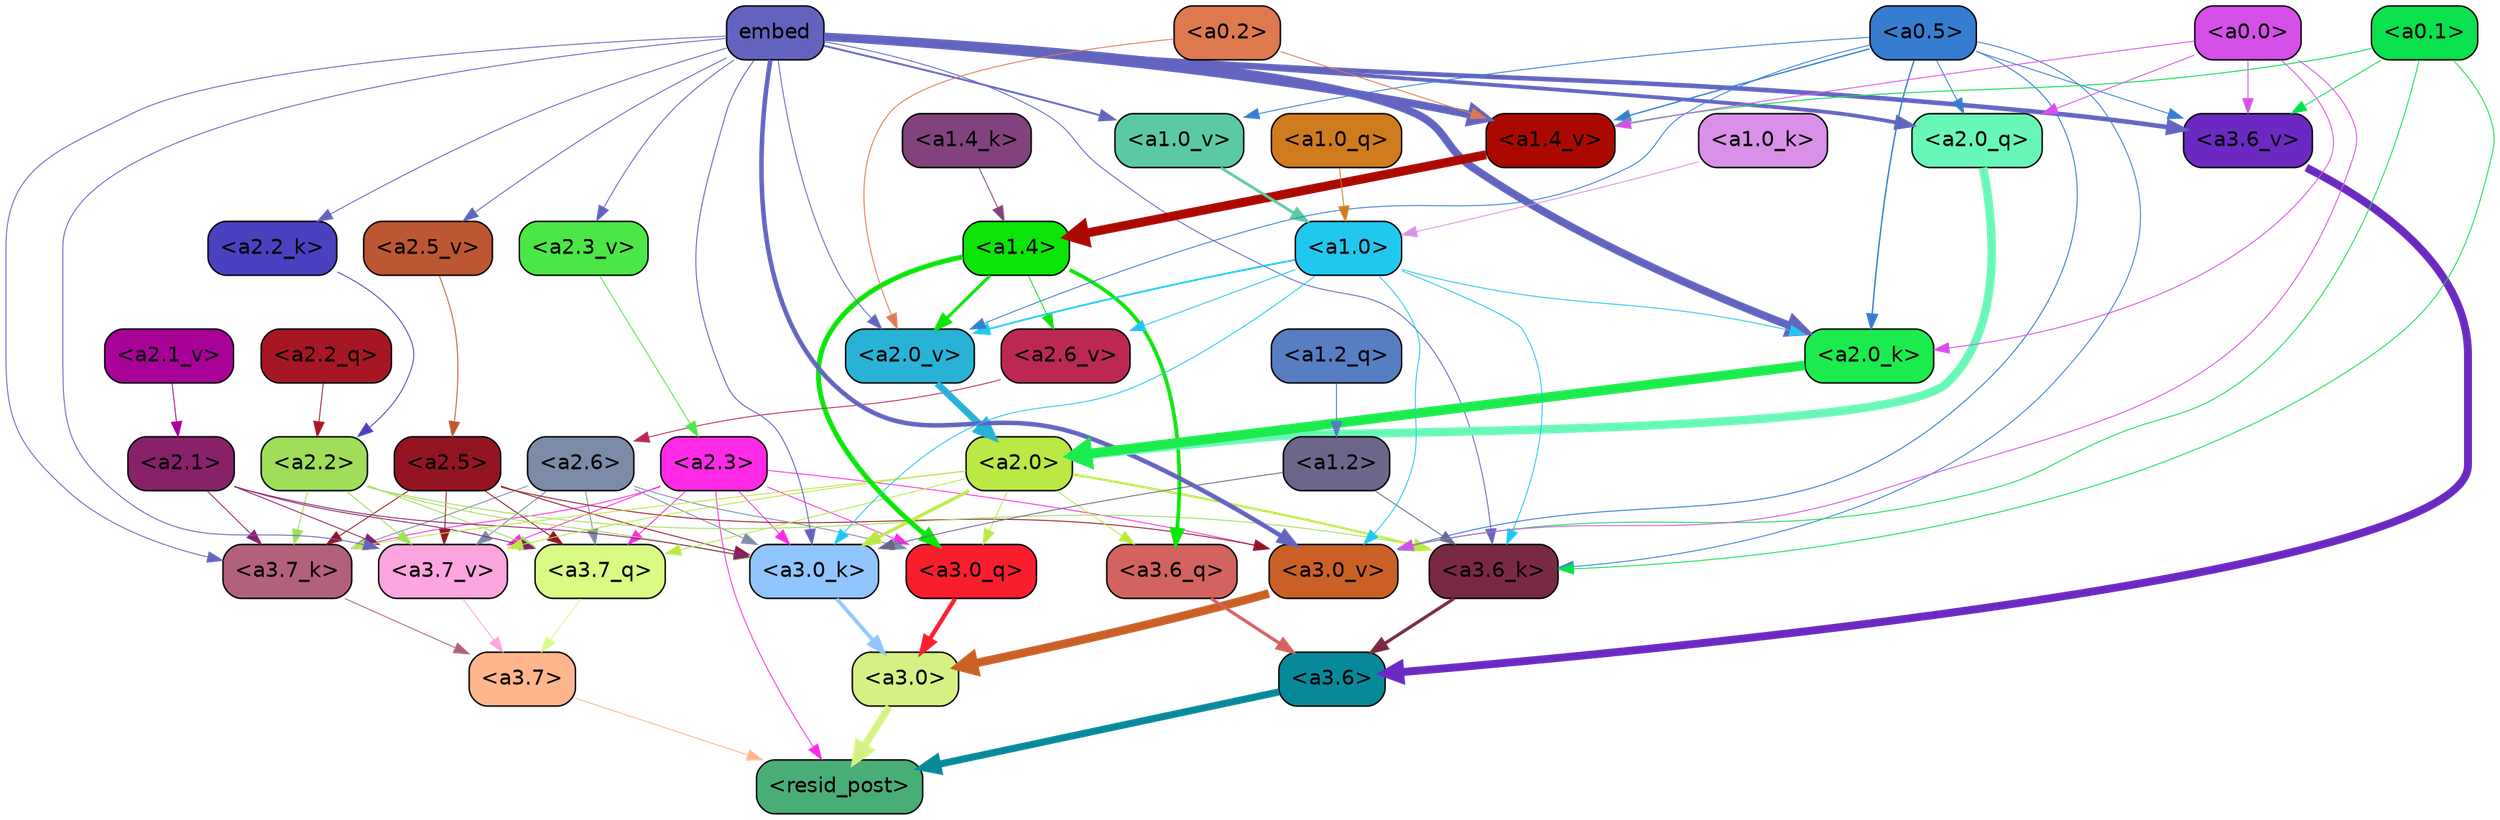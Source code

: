 strict digraph "" {
	graph [bgcolor=transparent,
		layout=dot,
		overlap=false,
		splines=true
	];
	"<a3.7>"	[color=black,
		fillcolor="#ffb68d",
		fontname=Helvetica,
		shape=box,
		style="filled, rounded"];
	"<resid_post>"	[color=black,
		fillcolor="#49ae76",
		fontname=Helvetica,
		shape=box,
		style="filled, rounded"];
	"<a3.7>" -> "<resid_post>"	[color="#ffb68d",
		penwidth=0.6];
	"<a3.6>"	[color=black,
		fillcolor="#07899a",
		fontname=Helvetica,
		shape=box,
		style="filled, rounded"];
	"<a3.6>" -> "<resid_post>"	[color="#07899a",
		penwidth=4.7534414529800415];
	"<a3.0>"	[color=black,
		fillcolor="#d6f183",
		fontname=Helvetica,
		shape=box,
		style="filled, rounded"];
	"<a3.0>" -> "<resid_post>"	[color="#d6f183",
		penwidth=4.898576855659485];
	"<a2.3>"	[color=black,
		fillcolor="#ff2ae5",
		fontname=Helvetica,
		shape=box,
		style="filled, rounded"];
	"<a2.3>" -> "<resid_post>"	[color="#ff2ae5",
		penwidth=0.6];
	"<a3.7_q>"	[color=black,
		fillcolor="#d9fb84",
		fontname=Helvetica,
		shape=box,
		style="filled, rounded"];
	"<a2.3>" -> "<a3.7_q>"	[color="#ff2ae5",
		penwidth=0.6];
	"<a3.0_q>"	[color=black,
		fillcolor="#f91e2e",
		fontname=Helvetica,
		shape=box,
		style="filled, rounded"];
	"<a2.3>" -> "<a3.0_q>"	[color="#ff2ae5",
		penwidth=0.6];
	"<a3.7_k>"	[color=black,
		fillcolor="#b2617a",
		fontname=Helvetica,
		shape=box,
		style="filled, rounded"];
	"<a2.3>" -> "<a3.7_k>"	[color="#ff2ae5",
		penwidth=0.6];
	"<a3.0_k>"	[color=black,
		fillcolor="#91c5ff",
		fontname=Helvetica,
		shape=box,
		style="filled, rounded"];
	"<a2.3>" -> "<a3.0_k>"	[color="#ff2ae5",
		penwidth=0.6];
	"<a3.7_v>"	[color=black,
		fillcolor="#fca5df",
		fontname=Helvetica,
		shape=box,
		style="filled, rounded"];
	"<a2.3>" -> "<a3.7_v>"	[color="#ff2ae5",
		penwidth=0.6];
	"<a3.0_v>"	[color=black,
		fillcolor="#ca6026",
		fontname=Helvetica,
		shape=box,
		style="filled, rounded"];
	"<a2.3>" -> "<a3.0_v>"	[color="#ff2ae5",
		penwidth=0.6];
	"<a3.7_q>" -> "<a3.7>"	[color="#d9fb84",
		penwidth=0.6];
	"<a3.6_q>"	[color=black,
		fillcolor="#d2635e",
		fontname=Helvetica,
		shape=box,
		style="filled, rounded"];
	"<a3.6_q>" -> "<a3.6>"	[color="#d2635e",
		penwidth=2.160832464694977];
	"<a3.0_q>" -> "<a3.0>"	[color="#f91e2e",
		penwidth=2.870753765106201];
	"<a3.7_k>" -> "<a3.7>"	[color="#b2617a",
		penwidth=0.6];
	"<a3.6_k>"	[color=black,
		fillcolor="#792942",
		fontname=Helvetica,
		shape=box,
		style="filled, rounded"];
	"<a3.6_k>" -> "<a3.6>"	[color="#792942",
		penwidth=2.13908451795578];
	"<a3.0_k>" -> "<a3.0>"	[color="#91c5ff",
		penwidth=2.520303964614868];
	"<a3.7_v>" -> "<a3.7>"	[color="#fca5df",
		penwidth=0.6];
	"<a3.6_v>"	[color=black,
		fillcolor="#6b29c2",
		fontname=Helvetica,
		shape=box,
		style="filled, rounded"];
	"<a3.6_v>" -> "<a3.6>"	[color="#6b29c2",
		penwidth=5.297133803367615];
	"<a3.0_v>" -> "<a3.0>"	[color="#ca6026",
		penwidth=5.680712580680847];
	"<a2.6>"	[color=black,
		fillcolor="#7b8ba8",
		fontname=Helvetica,
		shape=box,
		style="filled, rounded"];
	"<a2.6>" -> "<a3.7_q>"	[color="#7b8ba8",
		penwidth=0.6];
	"<a2.6>" -> "<a3.0_q>"	[color="#7b8ba8",
		penwidth=0.6];
	"<a2.6>" -> "<a3.7_k>"	[color="#7b8ba8",
		penwidth=0.6];
	"<a2.6>" -> "<a3.0_k>"	[color="#7b8ba8",
		penwidth=0.6];
	"<a2.6>" -> "<a3.7_v>"	[color="#7b8ba8",
		penwidth=0.6];
	"<a2.5>"	[color=black,
		fillcolor="#941522",
		fontname=Helvetica,
		shape=box,
		style="filled, rounded"];
	"<a2.5>" -> "<a3.7_q>"	[color="#941522",
		penwidth=0.6];
	"<a2.5>" -> "<a3.7_k>"	[color="#941522",
		penwidth=0.6];
	"<a2.5>" -> "<a3.0_k>"	[color="#941522",
		penwidth=0.6];
	"<a2.5>" -> "<a3.7_v>"	[color="#941522",
		penwidth=0.6];
	"<a2.5>" -> "<a3.0_v>"	[color="#941522",
		penwidth=0.6];
	"<a2.2>"	[color=black,
		fillcolor="#9ede59",
		fontname=Helvetica,
		shape=box,
		style="filled, rounded"];
	"<a2.2>" -> "<a3.7_q>"	[color="#9ede59",
		penwidth=0.6];
	"<a2.2>" -> "<a3.7_k>"	[color="#9ede59",
		penwidth=0.6];
	"<a2.2>" -> "<a3.6_k>"	[color="#9ede59",
		penwidth=0.6];
	"<a2.2>" -> "<a3.0_k>"	[color="#9ede59",
		penwidth=0.6];
	"<a2.2>" -> "<a3.7_v>"	[color="#9ede59",
		penwidth=0.6];
	"<a2.1>"	[color=black,
		fillcolor="#87216a",
		fontname=Helvetica,
		shape=box,
		style="filled, rounded"];
	"<a2.1>" -> "<a3.7_q>"	[color="#87216a",
		penwidth=0.6];
	"<a2.1>" -> "<a3.7_k>"	[color="#87216a",
		penwidth=0.6];
	"<a2.1>" -> "<a3.0_k>"	[color="#87216a",
		penwidth=0.6];
	"<a2.1>" -> "<a3.7_v>"	[color="#87216a",
		penwidth=0.6];
	"<a2.0>"	[color=black,
		fillcolor="#bae844",
		fontname=Helvetica,
		shape=box,
		style="filled, rounded"];
	"<a2.0>" -> "<a3.7_q>"	[color="#bae844",
		penwidth=0.6];
	"<a2.0>" -> "<a3.6_q>"	[color="#bae844",
		penwidth=0.6];
	"<a2.0>" -> "<a3.0_q>"	[color="#bae844",
		penwidth=0.6];
	"<a2.0>" -> "<a3.7_k>"	[color="#bae844",
		penwidth=0.6];
	"<a2.0>" -> "<a3.6_k>"	[color="#bae844",
		penwidth=1.4957321882247925];
	"<a2.0>" -> "<a3.0_k>"	[color="#bae844",
		penwidth=2.18752121925354];
	"<a2.0>" -> "<a3.7_v>"	[color="#bae844",
		penwidth=0.6];
	"<a1.4>"	[color=black,
		fillcolor="#0be508",
		fontname=Helvetica,
		shape=box,
		style="filled, rounded"];
	"<a1.4>" -> "<a3.6_q>"	[color="#0be508",
		penwidth=2.4829938411712646];
	"<a1.4>" -> "<a3.0_q>"	[color="#0be508",
		penwidth=3.299744725227356];
	"<a2.6_v>"	[color=black,
		fillcolor="#bb2952",
		fontname=Helvetica,
		shape=box,
		style="filled, rounded"];
	"<a1.4>" -> "<a2.6_v>"	[color="#0be508",
		penwidth=0.6];
	"<a2.0_v>"	[color=black,
		fillcolor="#28b2d5",
		fontname=Helvetica,
		shape=box,
		style="filled, rounded"];
	"<a1.4>" -> "<a2.0_v>"	[color="#0be508",
		penwidth=2.092592429369688];
	embed	[color=black,
		fillcolor="#6264bf",
		fontname=Helvetica,
		shape=box,
		style="filled, rounded"];
	embed -> "<a3.7_k>"	[color="#6264bf",
		penwidth=0.6];
	embed -> "<a3.6_k>"	[color="#6264bf",
		penwidth=0.6];
	embed -> "<a3.0_k>"	[color="#6264bf",
		penwidth=0.6394047290086746];
	embed -> "<a3.7_v>"	[color="#6264bf",
		penwidth=0.6];
	embed -> "<a3.6_v>"	[color="#6264bf",
		penwidth=3.067279100418091];
	embed -> "<a3.0_v>"	[color="#6264bf",
		penwidth=3.0212591886520386];
	"<a2.0_q>"	[color=black,
		fillcolor="#69f7b7",
		fontname=Helvetica,
		shape=box,
		style="filled, rounded"];
	embed -> "<a2.0_q>"	[color="#6264bf",
		penwidth=2.5355080366134644];
	"<a2.2_k>"	[color=black,
		fillcolor="#4a41c0",
		fontname=Helvetica,
		shape=box,
		style="filled, rounded"];
	embed -> "<a2.2_k>"	[color="#6264bf",
		penwidth=0.6];
	"<a2.0_k>"	[color=black,
		fillcolor="#1ceb4d",
		fontname=Helvetica,
		shape=box,
		style="filled, rounded"];
	embed -> "<a2.0_k>"	[color="#6264bf",
		penwidth=5.2180726528167725];
	"<a2.5_v>"	[color=black,
		fillcolor="#bd5633",
		fontname=Helvetica,
		shape=box,
		style="filled, rounded"];
	embed -> "<a2.5_v>"	[color="#6264bf",
		penwidth=0.6];
	"<a2.3_v>"	[color=black,
		fillcolor="#4be746",
		fontname=Helvetica,
		shape=box,
		style="filled, rounded"];
	embed -> "<a2.3_v>"	[color="#6264bf",
		penwidth=0.6];
	embed -> "<a2.0_v>"	[color="#6264bf",
		penwidth=0.6];
	"<a1.4_v>"	[color=black,
		fillcolor="#ab0900",
		fontname=Helvetica,
		shape=box,
		style="filled, rounded"];
	embed -> "<a1.4_v>"	[color="#6264bf",
		penwidth=5.162249565124512];
	"<a1.0_v>"	[color=black,
		fillcolor="#5bcaa2",
		fontname=Helvetica,
		shape=box,
		style="filled, rounded"];
	embed -> "<a1.0_v>"	[color="#6264bf",
		penwidth=1.26457279920578];
	"<a1.2>"	[color=black,
		fillcolor="#6c668b",
		fontname=Helvetica,
		shape=box,
		style="filled, rounded"];
	"<a1.2>" -> "<a3.6_k>"	[color="#6c668b",
		penwidth=0.6];
	"<a1.2>" -> "<a3.0_k>"	[color="#6c668b",
		penwidth=0.6];
	"<a1.0>"	[color=black,
		fillcolor="#20c8f0",
		fontname=Helvetica,
		shape=box,
		style="filled, rounded"];
	"<a1.0>" -> "<a3.6_k>"	[color="#20c8f0",
		penwidth=0.6];
	"<a1.0>" -> "<a3.0_k>"	[color="#20c8f0",
		penwidth=0.6];
	"<a1.0>" -> "<a3.0_v>"	[color="#20c8f0",
		penwidth=0.6];
	"<a1.0>" -> "<a2.0_k>"	[color="#20c8f0",
		penwidth=0.6];
	"<a1.0>" -> "<a2.6_v>"	[color="#20c8f0",
		penwidth=0.6];
	"<a1.0>" -> "<a2.0_v>"	[color="#20c8f0",
		penwidth=1.2132605910301208];
	"<a0.5>"	[color=black,
		fillcolor="#367dd1",
		fontname=Helvetica,
		shape=box,
		style="filled, rounded"];
	"<a0.5>" -> "<a3.6_k>"	[color="#367dd1",
		penwidth=0.6];
	"<a0.5>" -> "<a3.6_v>"	[color="#367dd1",
		penwidth=0.6];
	"<a0.5>" -> "<a3.0_v>"	[color="#367dd1",
		penwidth=0.648682102560997];
	"<a0.5>" -> "<a2.0_q>"	[color="#367dd1",
		penwidth=0.6];
	"<a0.5>" -> "<a2.0_k>"	[color="#367dd1",
		penwidth=0.9236047863960266];
	"<a0.5>" -> "<a2.0_v>"	[color="#367dd1",
		penwidth=0.6];
	"<a0.5>" -> "<a1.4_v>"	[color="#367dd1",
		penwidth=0.8783596754074097];
	"<a0.5>" -> "<a1.0_v>"	[color="#367dd1",
		penwidth=0.6];
	"<a0.1>"	[color=black,
		fillcolor="#0be14c",
		fontname=Helvetica,
		shape=box,
		style="filled, rounded"];
	"<a0.1>" -> "<a3.6_k>"	[color="#0be14c",
		penwidth=0.6];
	"<a0.1>" -> "<a3.6_v>"	[color="#0be14c",
		penwidth=0.6];
	"<a0.1>" -> "<a3.0_v>"	[color="#0be14c",
		penwidth=0.6];
	"<a0.1>" -> "<a1.4_v>"	[color="#0be14c",
		penwidth=0.6490728855133057];
	"<a0.0>"	[color=black,
		fillcolor="#d64fe8",
		fontname=Helvetica,
		shape=box,
		style="filled, rounded"];
	"<a0.0>" -> "<a3.6_v>"	[color="#d64fe8",
		penwidth=0.6];
	"<a0.0>" -> "<a3.0_v>"	[color="#d64fe8",
		penwidth=0.6];
	"<a0.0>" -> "<a2.0_q>"	[color="#d64fe8",
		penwidth=0.6];
	"<a0.0>" -> "<a2.0_k>"	[color="#d64fe8",
		penwidth=0.6];
	"<a0.0>" -> "<a1.4_v>"	[color="#d64fe8",
		penwidth=0.6];
	"<a2.2_q>"	[color=black,
		fillcolor="#a61723",
		fontname=Helvetica,
		shape=box,
		style="filled, rounded"];
	"<a2.2_q>" -> "<a2.2>"	[color="#a61723",
		penwidth=0.6];
	"<a2.0_q>" -> "<a2.0>"	[color="#69f7b7",
		penwidth=5.681910276412964];
	"<a2.2_k>" -> "<a2.2>"	[color="#4a41c0",
		penwidth=0.6];
	"<a2.0_k>" -> "<a2.0>"	[color="#1ceb4d",
		penwidth=6.447777509689331];
	"<a2.6_v>" -> "<a2.6>"	[color="#bb2952",
		penwidth=0.6];
	"<a2.5_v>" -> "<a2.5>"	[color="#bd5633",
		penwidth=0.6];
	"<a2.3_v>" -> "<a2.3>"	[color="#4be746",
		penwidth=0.6];
	"<a2.1_v>"	[color=black,
		fillcolor="#a80198",
		fontname=Helvetica,
		shape=box,
		style="filled, rounded"];
	"<a2.1_v>" -> "<a2.1>"	[color="#a80198",
		penwidth=0.6];
	"<a2.0_v>" -> "<a2.0>"	[color="#28b2d5",
		penwidth=4.5695202350616455];
	"<a0.2>"	[color=black,
		fillcolor="#df794f",
		fontname=Helvetica,
		shape=box,
		style="filled, rounded"];
	"<a0.2>" -> "<a2.0_v>"	[color="#df794f",
		penwidth=0.6];
	"<a0.2>" -> "<a1.4_v>"	[color="#df794f",
		penwidth=0.6];
	"<a1.2_q>"	[color=black,
		fillcolor="#577ec3",
		fontname=Helvetica,
		shape=box,
		style="filled, rounded"];
	"<a1.2_q>" -> "<a1.2>"	[color="#577ec3",
		penwidth=0.6769798994064331];
	"<a1.0_q>"	[color=black,
		fillcolor="#d07b1e",
		fontname=Helvetica,
		shape=box,
		style="filled, rounded"];
	"<a1.0_q>" -> "<a1.0>"	[color="#d07b1e",
		penwidth=0.6];
	"<a1.4_k>"	[color=black,
		fillcolor="#81427e",
		fontname=Helvetica,
		shape=box,
		style="filled, rounded"];
	"<a1.4_k>" -> "<a1.4>"	[color="#81427e",
		penwidth=0.6];
	"<a1.0_k>"	[color=black,
		fillcolor="#d891e6",
		fontname=Helvetica,
		shape=box,
		style="filled, rounded"];
	"<a1.0_k>" -> "<a1.0>"	[color="#d891e6",
		penwidth=0.6];
	"<a1.4_v>" -> "<a1.4>"	[color="#ab0900",
		penwidth=6.016597509384155];
	"<a1.0_v>" -> "<a1.0>"	[color="#5bcaa2",
		penwidth=1.8562973737716675];
}
